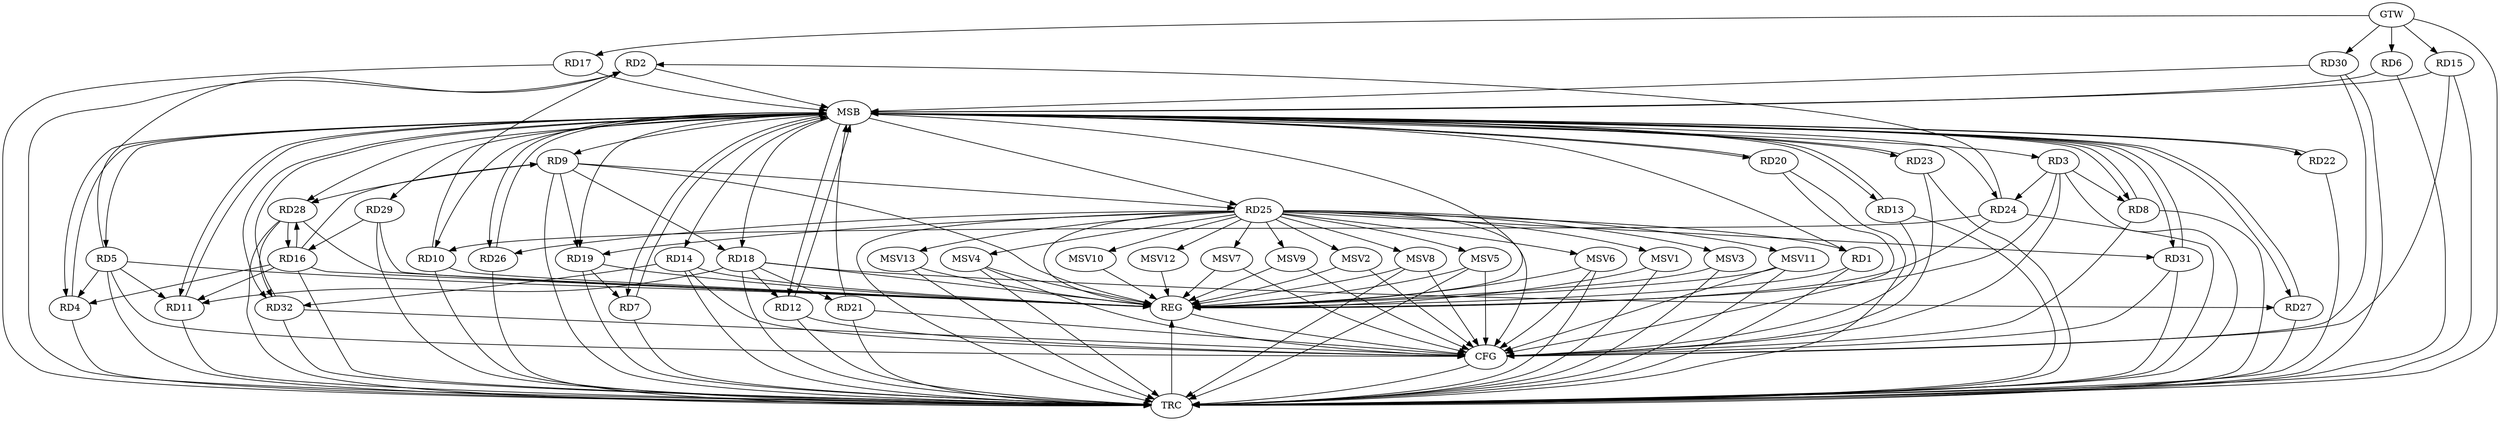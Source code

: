 strict digraph G {
  RD1 [ label="RD1" ];
  RD2 [ label="RD2" ];
  RD3 [ label="RD3" ];
  RD4 [ label="RD4" ];
  RD5 [ label="RD5" ];
  RD6 [ label="RD6" ];
  RD7 [ label="RD7" ];
  RD8 [ label="RD8" ];
  RD9 [ label="RD9" ];
  RD10 [ label="RD10" ];
  RD11 [ label="RD11" ];
  RD12 [ label="RD12" ];
  RD13 [ label="RD13" ];
  RD14 [ label="RD14" ];
  RD15 [ label="RD15" ];
  RD16 [ label="RD16" ];
  RD17 [ label="RD17" ];
  RD18 [ label="RD18" ];
  RD19 [ label="RD19" ];
  RD20 [ label="RD20" ];
  RD21 [ label="RD21" ];
  RD22 [ label="RD22" ];
  RD23 [ label="RD23" ];
  RD24 [ label="RD24" ];
  RD25 [ label="RD25" ];
  RD26 [ label="RD26" ];
  RD27 [ label="RD27" ];
  RD28 [ label="RD28" ];
  RD29 [ label="RD29" ];
  RD30 [ label="RD30" ];
  RD31 [ label="RD31" ];
  RD32 [ label="RD32" ];
  GTW [ label="GTW" ];
  REG [ label="REG" ];
  MSB [ label="MSB" ];
  CFG [ label="CFG" ];
  TRC [ label="TRC" ];
  MSV1 [ label="MSV1" ];
  MSV2 [ label="MSV2" ];
  MSV3 [ label="MSV3" ];
  MSV4 [ label="MSV4" ];
  MSV5 [ label="MSV5" ];
  MSV6 [ label="MSV6" ];
  MSV7 [ label="MSV7" ];
  MSV8 [ label="MSV8" ];
  MSV9 [ label="MSV9" ];
  MSV10 [ label="MSV10" ];
  MSV11 [ label="MSV11" ];
  MSV12 [ label="MSV12" ];
  MSV13 [ label="MSV13" ];
  RD25 -> RD1;
  RD5 -> RD2;
  RD10 -> RD2;
  RD24 -> RD2;
  RD3 -> RD8;
  RD3 -> RD24;
  RD5 -> RD4;
  RD16 -> RD4;
  RD5 -> RD11;
  RD19 -> RD7;
  RD16 -> RD9;
  RD9 -> RD18;
  RD9 -> RD19;
  RD9 -> RD25;
  RD9 -> RD28;
  RD24 -> RD10;
  RD16 -> RD11;
  RD18 -> RD11;
  RD18 -> RD12;
  RD14 -> RD32;
  RD16 -> RD28;
  RD28 -> RD16;
  RD29 -> RD16;
  RD18 -> RD21;
  RD18 -> RD27;
  RD25 -> RD19;
  RD25 -> RD26;
  RD25 -> RD31;
  RD28 -> RD32;
  GTW -> RD6;
  GTW -> RD15;
  GTW -> RD17;
  GTW -> RD30;
  RD1 -> REG;
  RD3 -> REG;
  RD5 -> REG;
  RD9 -> REG;
  RD10 -> REG;
  RD14 -> REG;
  RD16 -> REG;
  RD18 -> REG;
  RD19 -> REG;
  RD24 -> REG;
  RD25 -> REG;
  RD28 -> REG;
  RD29 -> REG;
  RD2 -> MSB;
  MSB -> RD3;
  MSB -> RD7;
  MSB -> RD8;
  MSB -> RD19;
  MSB -> REG;
  RD4 -> MSB;
  MSB -> RD1;
  MSB -> RD12;
  MSB -> RD22;
  MSB -> RD25;
  RD6 -> MSB;
  RD7 -> MSB;
  MSB -> RD23;
  RD8 -> MSB;
  MSB -> RD10;
  MSB -> RD27;
  MSB -> RD28;
  RD11 -> MSB;
  MSB -> RD4;
  MSB -> RD9;
  RD12 -> MSB;
  MSB -> RD5;
  MSB -> RD20;
  MSB -> RD26;
  RD13 -> MSB;
  RD15 -> MSB;
  RD17 -> MSB;
  RD20 -> MSB;
  MSB -> RD11;
  MSB -> RD13;
  MSB -> RD14;
  MSB -> RD32;
  RD21 -> MSB;
  MSB -> RD29;
  RD22 -> MSB;
  MSB -> RD31;
  RD23 -> MSB;
  RD26 -> MSB;
  RD27 -> MSB;
  MSB -> RD18;
  RD30 -> MSB;
  MSB -> RD24;
  RD31 -> MSB;
  RD32 -> MSB;
  RD3 -> CFG;
  RD5 -> CFG;
  RD13 -> CFG;
  RD21 -> CFG;
  RD8 -> CFG;
  RD15 -> CFG;
  RD20 -> CFG;
  RD14 -> CFG;
  RD25 -> CFG;
  RD23 -> CFG;
  RD31 -> CFG;
  RD32 -> CFG;
  RD12 -> CFG;
  RD30 -> CFG;
  REG -> CFG;
  RD1 -> TRC;
  RD2 -> TRC;
  RD3 -> TRC;
  RD4 -> TRC;
  RD5 -> TRC;
  RD6 -> TRC;
  RD7 -> TRC;
  RD8 -> TRC;
  RD9 -> TRC;
  RD10 -> TRC;
  RD11 -> TRC;
  RD12 -> TRC;
  RD13 -> TRC;
  RD14 -> TRC;
  RD15 -> TRC;
  RD16 -> TRC;
  RD17 -> TRC;
  RD18 -> TRC;
  RD19 -> TRC;
  RD20 -> TRC;
  RD21 -> TRC;
  RD22 -> TRC;
  RD23 -> TRC;
  RD24 -> TRC;
  RD25 -> TRC;
  RD26 -> TRC;
  RD27 -> TRC;
  RD28 -> TRC;
  RD29 -> TRC;
  RD30 -> TRC;
  RD31 -> TRC;
  RD32 -> TRC;
  GTW -> TRC;
  CFG -> TRC;
  TRC -> REG;
  RD25 -> MSV1;
  RD25 -> MSV2;
  RD25 -> MSV3;
  RD25 -> MSV4;
  MSV1 -> REG;
  MSV1 -> TRC;
  MSV2 -> REG;
  MSV2 -> CFG;
  MSV3 -> REG;
  MSV3 -> TRC;
  MSV4 -> REG;
  MSV4 -> TRC;
  MSV4 -> CFG;
  RD25 -> MSV5;
  MSV5 -> REG;
  MSV5 -> TRC;
  MSV5 -> CFG;
  RD25 -> MSV6;
  MSV6 -> REG;
  MSV6 -> TRC;
  MSV6 -> CFG;
  RD25 -> MSV7;
  RD25 -> MSV8;
  RD25 -> MSV9;
  RD25 -> MSV10;
  MSV7 -> REG;
  MSV7 -> CFG;
  MSV8 -> REG;
  MSV8 -> TRC;
  MSV8 -> CFG;
  MSV9 -> REG;
  MSV9 -> CFG;
  MSV10 -> REG;
  RD25 -> MSV11;
  MSV11 -> REG;
  MSV11 -> TRC;
  MSV11 -> CFG;
  RD25 -> MSV12;
  MSV12 -> REG;
  RD25 -> MSV13;
  MSV13 -> REG;
  MSV13 -> TRC;
}
